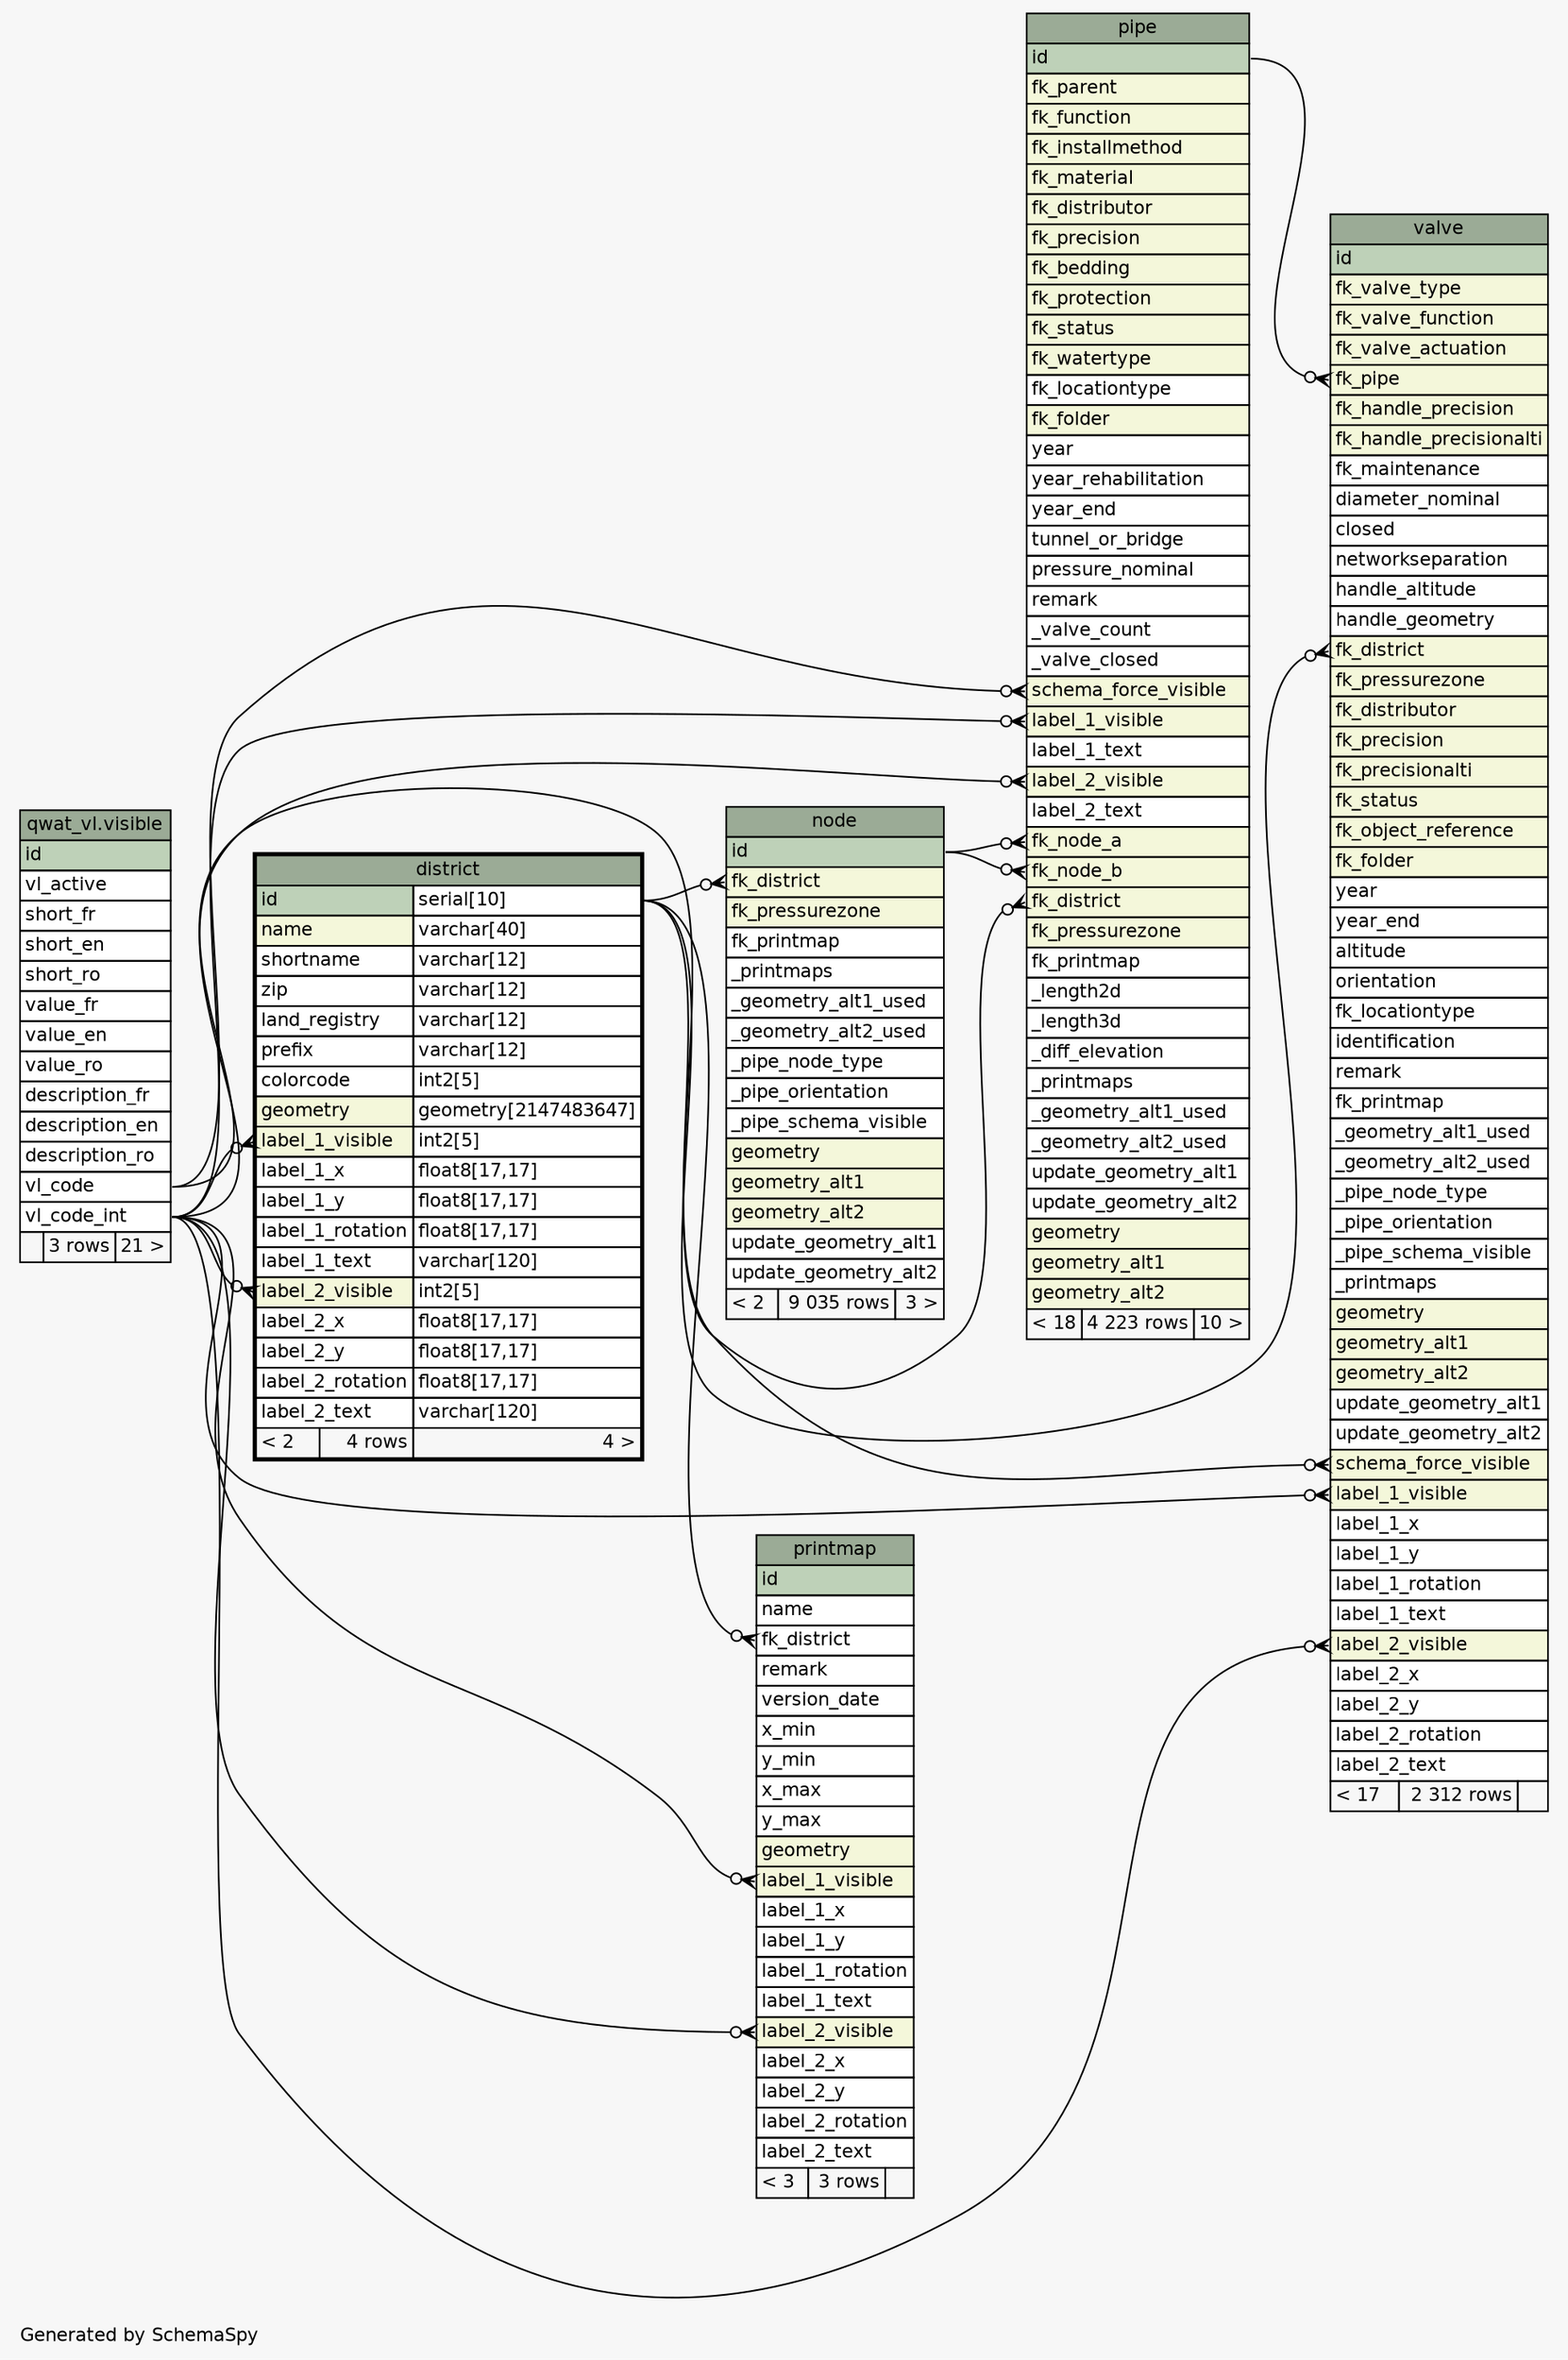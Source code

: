 // dot 2.38.0 on Linux 4.8.0-42-generic
// SchemaSpy rev 590
digraph "oneDegreeRelationshipsDiagram" {
  graph [
    rankdir="RL"
    bgcolor="#f7f7f7"
    label="\nGenerated by SchemaSpy"
    labeljust="l"
    nodesep="0.18"
    ranksep="0.46"
    fontname="Helvetica"
    fontsize="11"
  ];
  node [
    fontname="Helvetica"
    fontsize="11"
    shape="plaintext"
  ];
  edge [
    arrowsize="0.8"
  ];
  "district":"label_1_visible":w -> "qwat_vl.visible":"vl_code_int":e [arrowhead=none dir=back arrowtail=crowodot];
  "district":"label_2_visible":w -> "qwat_vl.visible":"vl_code_int":e [arrowhead=none dir=back arrowtail=crowodot];
  "node":"fk_district":w -> "district":"id.type":e [arrowhead=none dir=back arrowtail=crowodot];
  "pipe":"fk_district":w -> "district":"id.type":e [arrowhead=none dir=back arrowtail=crowodot];
  "pipe":"fk_node_a":w -> "node":"id":e [arrowhead=none dir=back arrowtail=crowodot];
  "pipe":"fk_node_b":w -> "node":"id":e [arrowhead=none dir=back arrowtail=crowodot];
  "pipe":"label_1_visible":w -> "qwat_vl.visible":"vl_code_int":e [arrowhead=none dir=back arrowtail=crowodot];
  "pipe":"label_2_visible":w -> "qwat_vl.visible":"vl_code_int":e [arrowhead=none dir=back arrowtail=crowodot];
  "pipe":"schema_force_visible":w -> "qwat_vl.visible":"vl_code":e [arrowhead=none dir=back arrowtail=crowodot];
  "printmap":"fk_district":w -> "district":"id.type":e [arrowhead=none dir=back arrowtail=crowodot];
  "printmap":"label_1_visible":w -> "qwat_vl.visible":"vl_code_int":e [arrowhead=none dir=back arrowtail=crowodot];
  "printmap":"label_2_visible":w -> "qwat_vl.visible":"vl_code_int":e [arrowhead=none dir=back arrowtail=crowodot];
  "valve":"fk_district":w -> "district":"id.type":e [arrowhead=none dir=back arrowtail=crowodot];
  "valve":"fk_pipe":w -> "pipe":"id":e [arrowhead=none dir=back arrowtail=crowodot];
  "valve":"label_1_visible":w -> "qwat_vl.visible":"vl_code_int":e [arrowhead=none dir=back arrowtail=crowodot];
  "valve":"label_2_visible":w -> "qwat_vl.visible":"vl_code_int":e [arrowhead=none dir=back arrowtail=crowodot];
  "valve":"schema_force_visible":w -> "qwat_vl.visible":"vl_code":e [arrowhead=none dir=back arrowtail=crowodot];
  "district" [
    label=<
    <TABLE BORDER="2" CELLBORDER="1" CELLSPACING="0" BGCOLOR="#ffffff">
      <TR><TD COLSPAN="3" BGCOLOR="#9bab96" ALIGN="CENTER">district</TD></TR>
      <TR><TD PORT="id" COLSPAN="2" BGCOLOR="#bed1b8" ALIGN="LEFT">id</TD><TD PORT="id.type" ALIGN="LEFT">serial[10]</TD></TR>
      <TR><TD PORT="name" COLSPAN="2" BGCOLOR="#f4f7da" ALIGN="LEFT">name</TD><TD PORT="name.type" ALIGN="LEFT">varchar[40]</TD></TR>
      <TR><TD PORT="shortname" COLSPAN="2" ALIGN="LEFT">shortname</TD><TD PORT="shortname.type" ALIGN="LEFT">varchar[12]</TD></TR>
      <TR><TD PORT="zip" COLSPAN="2" ALIGN="LEFT">zip</TD><TD PORT="zip.type" ALIGN="LEFT">varchar[12]</TD></TR>
      <TR><TD PORT="land_registry" COLSPAN="2" ALIGN="LEFT">land_registry</TD><TD PORT="land_registry.type" ALIGN="LEFT">varchar[12]</TD></TR>
      <TR><TD PORT="prefix" COLSPAN="2" ALIGN="LEFT">prefix</TD><TD PORT="prefix.type" ALIGN="LEFT">varchar[12]</TD></TR>
      <TR><TD PORT="colorcode" COLSPAN="2" ALIGN="LEFT">colorcode</TD><TD PORT="colorcode.type" ALIGN="LEFT">int2[5]</TD></TR>
      <TR><TD PORT="geometry" COLSPAN="2" BGCOLOR="#f4f7da" ALIGN="LEFT">geometry</TD><TD PORT="geometry.type" ALIGN="LEFT">geometry[2147483647]</TD></TR>
      <TR><TD PORT="label_1_visible" COLSPAN="2" BGCOLOR="#f4f7da" ALIGN="LEFT">label_1_visible</TD><TD PORT="label_1_visible.type" ALIGN="LEFT">int2[5]</TD></TR>
      <TR><TD PORT="label_1_x" COLSPAN="2" ALIGN="LEFT">label_1_x</TD><TD PORT="label_1_x.type" ALIGN="LEFT">float8[17,17]</TD></TR>
      <TR><TD PORT="label_1_y" COLSPAN="2" ALIGN="LEFT">label_1_y</TD><TD PORT="label_1_y.type" ALIGN="LEFT">float8[17,17]</TD></TR>
      <TR><TD PORT="label_1_rotation" COLSPAN="2" ALIGN="LEFT">label_1_rotation</TD><TD PORT="label_1_rotation.type" ALIGN="LEFT">float8[17,17]</TD></TR>
      <TR><TD PORT="label_1_text" COLSPAN="2" ALIGN="LEFT">label_1_text</TD><TD PORT="label_1_text.type" ALIGN="LEFT">varchar[120]</TD></TR>
      <TR><TD PORT="label_2_visible" COLSPAN="2" BGCOLOR="#f4f7da" ALIGN="LEFT">label_2_visible</TD><TD PORT="label_2_visible.type" ALIGN="LEFT">int2[5]</TD></TR>
      <TR><TD PORT="label_2_x" COLSPAN="2" ALIGN="LEFT">label_2_x</TD><TD PORT="label_2_x.type" ALIGN="LEFT">float8[17,17]</TD></TR>
      <TR><TD PORT="label_2_y" COLSPAN="2" ALIGN="LEFT">label_2_y</TD><TD PORT="label_2_y.type" ALIGN="LEFT">float8[17,17]</TD></TR>
      <TR><TD PORT="label_2_rotation" COLSPAN="2" ALIGN="LEFT">label_2_rotation</TD><TD PORT="label_2_rotation.type" ALIGN="LEFT">float8[17,17]</TD></TR>
      <TR><TD PORT="label_2_text" COLSPAN="2" ALIGN="LEFT">label_2_text</TD><TD PORT="label_2_text.type" ALIGN="LEFT">varchar[120]</TD></TR>
      <TR><TD ALIGN="LEFT" BGCOLOR="#f7f7f7">&lt; 2</TD><TD ALIGN="RIGHT" BGCOLOR="#f7f7f7">4 rows</TD><TD ALIGN="RIGHT" BGCOLOR="#f7f7f7">4 &gt;</TD></TR>
    </TABLE>>
    URL="district.html"
    tooltip="district"
  ];
  "node" [
    label=<
    <TABLE BORDER="0" CELLBORDER="1" CELLSPACING="0" BGCOLOR="#ffffff">
      <TR><TD COLSPAN="3" BGCOLOR="#9bab96" ALIGN="CENTER">node</TD></TR>
      <TR><TD PORT="id" COLSPAN="3" BGCOLOR="#bed1b8" ALIGN="LEFT">id</TD></TR>
      <TR><TD PORT="fk_district" COLSPAN="3" BGCOLOR="#f4f7da" ALIGN="LEFT">fk_district</TD></TR>
      <TR><TD PORT="fk_pressurezone" COLSPAN="3" BGCOLOR="#f4f7da" ALIGN="LEFT">fk_pressurezone</TD></TR>
      <TR><TD PORT="fk_printmap" COLSPAN="3" ALIGN="LEFT">fk_printmap</TD></TR>
      <TR><TD PORT="_printmaps" COLSPAN="3" ALIGN="LEFT">_printmaps</TD></TR>
      <TR><TD PORT="_geometry_alt1_used" COLSPAN="3" ALIGN="LEFT">_geometry_alt1_used</TD></TR>
      <TR><TD PORT="_geometry_alt2_used" COLSPAN="3" ALIGN="LEFT">_geometry_alt2_used</TD></TR>
      <TR><TD PORT="_pipe_node_type" COLSPAN="3" ALIGN="LEFT">_pipe_node_type</TD></TR>
      <TR><TD PORT="_pipe_orientation" COLSPAN="3" ALIGN="LEFT">_pipe_orientation</TD></TR>
      <TR><TD PORT="_pipe_schema_visible" COLSPAN="3" ALIGN="LEFT">_pipe_schema_visible</TD></TR>
      <TR><TD PORT="geometry" COLSPAN="3" BGCOLOR="#f4f7da" ALIGN="LEFT">geometry</TD></TR>
      <TR><TD PORT="geometry_alt1" COLSPAN="3" BGCOLOR="#f4f7da" ALIGN="LEFT">geometry_alt1</TD></TR>
      <TR><TD PORT="geometry_alt2" COLSPAN="3" BGCOLOR="#f4f7da" ALIGN="LEFT">geometry_alt2</TD></TR>
      <TR><TD PORT="update_geometry_alt1" COLSPAN="3" ALIGN="LEFT">update_geometry_alt1</TD></TR>
      <TR><TD PORT="update_geometry_alt2" COLSPAN="3" ALIGN="LEFT">update_geometry_alt2</TD></TR>
      <TR><TD ALIGN="LEFT" BGCOLOR="#f7f7f7">&lt; 2</TD><TD ALIGN="RIGHT" BGCOLOR="#f7f7f7">9 035 rows</TD><TD ALIGN="RIGHT" BGCOLOR="#f7f7f7">3 &gt;</TD></TR>
    </TABLE>>
    URL="node.html"
    tooltip="node"
  ];
  "pipe" [
    label=<
    <TABLE BORDER="0" CELLBORDER="1" CELLSPACING="0" BGCOLOR="#ffffff">
      <TR><TD COLSPAN="3" BGCOLOR="#9bab96" ALIGN="CENTER">pipe</TD></TR>
      <TR><TD PORT="id" COLSPAN="3" BGCOLOR="#bed1b8" ALIGN="LEFT">id</TD></TR>
      <TR><TD PORT="fk_parent" COLSPAN="3" BGCOLOR="#f4f7da" ALIGN="LEFT">fk_parent</TD></TR>
      <TR><TD PORT="fk_function" COLSPAN="3" BGCOLOR="#f4f7da" ALIGN="LEFT">fk_function</TD></TR>
      <TR><TD PORT="fk_installmethod" COLSPAN="3" BGCOLOR="#f4f7da" ALIGN="LEFT">fk_installmethod</TD></TR>
      <TR><TD PORT="fk_material" COLSPAN="3" BGCOLOR="#f4f7da" ALIGN="LEFT">fk_material</TD></TR>
      <TR><TD PORT="fk_distributor" COLSPAN="3" BGCOLOR="#f4f7da" ALIGN="LEFT">fk_distributor</TD></TR>
      <TR><TD PORT="fk_precision" COLSPAN="3" BGCOLOR="#f4f7da" ALIGN="LEFT">fk_precision</TD></TR>
      <TR><TD PORT="fk_bedding" COLSPAN="3" BGCOLOR="#f4f7da" ALIGN="LEFT">fk_bedding</TD></TR>
      <TR><TD PORT="fk_protection" COLSPAN="3" BGCOLOR="#f4f7da" ALIGN="LEFT">fk_protection</TD></TR>
      <TR><TD PORT="fk_status" COLSPAN="3" BGCOLOR="#f4f7da" ALIGN="LEFT">fk_status</TD></TR>
      <TR><TD PORT="fk_watertype" COLSPAN="3" BGCOLOR="#f4f7da" ALIGN="LEFT">fk_watertype</TD></TR>
      <TR><TD PORT="fk_locationtype" COLSPAN="3" ALIGN="LEFT">fk_locationtype</TD></TR>
      <TR><TD PORT="fk_folder" COLSPAN="3" BGCOLOR="#f4f7da" ALIGN="LEFT">fk_folder</TD></TR>
      <TR><TD PORT="year" COLSPAN="3" ALIGN="LEFT">year</TD></TR>
      <TR><TD PORT="year_rehabilitation" COLSPAN="3" ALIGN="LEFT">year_rehabilitation</TD></TR>
      <TR><TD PORT="year_end" COLSPAN="3" ALIGN="LEFT">year_end</TD></TR>
      <TR><TD PORT="tunnel_or_bridge" COLSPAN="3" ALIGN="LEFT">tunnel_or_bridge</TD></TR>
      <TR><TD PORT="pressure_nominal" COLSPAN="3" ALIGN="LEFT">pressure_nominal</TD></TR>
      <TR><TD PORT="remark" COLSPAN="3" ALIGN="LEFT">remark</TD></TR>
      <TR><TD PORT="_valve_count" COLSPAN="3" ALIGN="LEFT">_valve_count</TD></TR>
      <TR><TD PORT="_valve_closed" COLSPAN="3" ALIGN="LEFT">_valve_closed</TD></TR>
      <TR><TD PORT="schema_force_visible" COLSPAN="3" BGCOLOR="#f4f7da" ALIGN="LEFT">schema_force_visible</TD></TR>
      <TR><TD PORT="label_1_visible" COLSPAN="3" BGCOLOR="#f4f7da" ALIGN="LEFT">label_1_visible</TD></TR>
      <TR><TD PORT="label_1_text" COLSPAN="3" ALIGN="LEFT">label_1_text</TD></TR>
      <TR><TD PORT="label_2_visible" COLSPAN="3" BGCOLOR="#f4f7da" ALIGN="LEFT">label_2_visible</TD></TR>
      <TR><TD PORT="label_2_text" COLSPAN="3" ALIGN="LEFT">label_2_text</TD></TR>
      <TR><TD PORT="fk_node_a" COLSPAN="3" BGCOLOR="#f4f7da" ALIGN="LEFT">fk_node_a</TD></TR>
      <TR><TD PORT="fk_node_b" COLSPAN="3" BGCOLOR="#f4f7da" ALIGN="LEFT">fk_node_b</TD></TR>
      <TR><TD PORT="fk_district" COLSPAN="3" BGCOLOR="#f4f7da" ALIGN="LEFT">fk_district</TD></TR>
      <TR><TD PORT="fk_pressurezone" COLSPAN="3" BGCOLOR="#f4f7da" ALIGN="LEFT">fk_pressurezone</TD></TR>
      <TR><TD PORT="fk_printmap" COLSPAN="3" ALIGN="LEFT">fk_printmap</TD></TR>
      <TR><TD PORT="_length2d" COLSPAN="3" ALIGN="LEFT">_length2d</TD></TR>
      <TR><TD PORT="_length3d" COLSPAN="3" ALIGN="LEFT">_length3d</TD></TR>
      <TR><TD PORT="_diff_elevation" COLSPAN="3" ALIGN="LEFT">_diff_elevation</TD></TR>
      <TR><TD PORT="_printmaps" COLSPAN="3" ALIGN="LEFT">_printmaps</TD></TR>
      <TR><TD PORT="_geometry_alt1_used" COLSPAN="3" ALIGN="LEFT">_geometry_alt1_used</TD></TR>
      <TR><TD PORT="_geometry_alt2_used" COLSPAN="3" ALIGN="LEFT">_geometry_alt2_used</TD></TR>
      <TR><TD PORT="update_geometry_alt1" COLSPAN="3" ALIGN="LEFT">update_geometry_alt1</TD></TR>
      <TR><TD PORT="update_geometry_alt2" COLSPAN="3" ALIGN="LEFT">update_geometry_alt2</TD></TR>
      <TR><TD PORT="geometry" COLSPAN="3" BGCOLOR="#f4f7da" ALIGN="LEFT">geometry</TD></TR>
      <TR><TD PORT="geometry_alt1" COLSPAN="3" BGCOLOR="#f4f7da" ALIGN="LEFT">geometry_alt1</TD></TR>
      <TR><TD PORT="geometry_alt2" COLSPAN="3" BGCOLOR="#f4f7da" ALIGN="LEFT">geometry_alt2</TD></TR>
      <TR><TD ALIGN="LEFT" BGCOLOR="#f7f7f7">&lt; 18</TD><TD ALIGN="RIGHT" BGCOLOR="#f7f7f7">4 223 rows</TD><TD ALIGN="RIGHT" BGCOLOR="#f7f7f7">10 &gt;</TD></TR>
    </TABLE>>
    URL="pipe.html"
    tooltip="pipe"
  ];
  "printmap" [
    label=<
    <TABLE BORDER="0" CELLBORDER="1" CELLSPACING="0" BGCOLOR="#ffffff">
      <TR><TD COLSPAN="3" BGCOLOR="#9bab96" ALIGN="CENTER">printmap</TD></TR>
      <TR><TD PORT="id" COLSPAN="3" BGCOLOR="#bed1b8" ALIGN="LEFT">id</TD></TR>
      <TR><TD PORT="name" COLSPAN="3" ALIGN="LEFT">name</TD></TR>
      <TR><TD PORT="fk_district" COLSPAN="3" ALIGN="LEFT">fk_district</TD></TR>
      <TR><TD PORT="remark" COLSPAN="3" ALIGN="LEFT">remark</TD></TR>
      <TR><TD PORT="version_date" COLSPAN="3" ALIGN="LEFT">version_date</TD></TR>
      <TR><TD PORT="x_min" COLSPAN="3" ALIGN="LEFT">x_min</TD></TR>
      <TR><TD PORT="y_min" COLSPAN="3" ALIGN="LEFT">y_min</TD></TR>
      <TR><TD PORT="x_max" COLSPAN="3" ALIGN="LEFT">x_max</TD></TR>
      <TR><TD PORT="y_max" COLSPAN="3" ALIGN="LEFT">y_max</TD></TR>
      <TR><TD PORT="geometry" COLSPAN="3" BGCOLOR="#f4f7da" ALIGN="LEFT">geometry</TD></TR>
      <TR><TD PORT="label_1_visible" COLSPAN="3" BGCOLOR="#f4f7da" ALIGN="LEFT">label_1_visible</TD></TR>
      <TR><TD PORT="label_1_x" COLSPAN="3" ALIGN="LEFT">label_1_x</TD></TR>
      <TR><TD PORT="label_1_y" COLSPAN="3" ALIGN="LEFT">label_1_y</TD></TR>
      <TR><TD PORT="label_1_rotation" COLSPAN="3" ALIGN="LEFT">label_1_rotation</TD></TR>
      <TR><TD PORT="label_1_text" COLSPAN="3" ALIGN="LEFT">label_1_text</TD></TR>
      <TR><TD PORT="label_2_visible" COLSPAN="3" BGCOLOR="#f4f7da" ALIGN="LEFT">label_2_visible</TD></TR>
      <TR><TD PORT="label_2_x" COLSPAN="3" ALIGN="LEFT">label_2_x</TD></TR>
      <TR><TD PORT="label_2_y" COLSPAN="3" ALIGN="LEFT">label_2_y</TD></TR>
      <TR><TD PORT="label_2_rotation" COLSPAN="3" ALIGN="LEFT">label_2_rotation</TD></TR>
      <TR><TD PORT="label_2_text" COLSPAN="3" ALIGN="LEFT">label_2_text</TD></TR>
      <TR><TD ALIGN="LEFT" BGCOLOR="#f7f7f7">&lt; 3</TD><TD ALIGN="RIGHT" BGCOLOR="#f7f7f7">3 rows</TD><TD ALIGN="RIGHT" BGCOLOR="#f7f7f7">  </TD></TR>
    </TABLE>>
    URL="printmap.html"
    tooltip="printmap"
  ];
  "valve" [
    label=<
    <TABLE BORDER="0" CELLBORDER="1" CELLSPACING="0" BGCOLOR="#ffffff">
      <TR><TD COLSPAN="3" BGCOLOR="#9bab96" ALIGN="CENTER">valve</TD></TR>
      <TR><TD PORT="id" COLSPAN="3" BGCOLOR="#bed1b8" ALIGN="LEFT">id</TD></TR>
      <TR><TD PORT="fk_valve_type" COLSPAN="3" BGCOLOR="#f4f7da" ALIGN="LEFT">fk_valve_type</TD></TR>
      <TR><TD PORT="fk_valve_function" COLSPAN="3" BGCOLOR="#f4f7da" ALIGN="LEFT">fk_valve_function</TD></TR>
      <TR><TD PORT="fk_valve_actuation" COLSPAN="3" BGCOLOR="#f4f7da" ALIGN="LEFT">fk_valve_actuation</TD></TR>
      <TR><TD PORT="fk_pipe" COLSPAN="3" BGCOLOR="#f4f7da" ALIGN="LEFT">fk_pipe</TD></TR>
      <TR><TD PORT="fk_handle_precision" COLSPAN="3" BGCOLOR="#f4f7da" ALIGN="LEFT">fk_handle_precision</TD></TR>
      <TR><TD PORT="fk_handle_precisionalti" COLSPAN="3" BGCOLOR="#f4f7da" ALIGN="LEFT">fk_handle_precisionalti</TD></TR>
      <TR><TD PORT="fk_maintenance" COLSPAN="3" ALIGN="LEFT">fk_maintenance</TD></TR>
      <TR><TD PORT="diameter_nominal" COLSPAN="3" ALIGN="LEFT">diameter_nominal</TD></TR>
      <TR><TD PORT="closed" COLSPAN="3" ALIGN="LEFT">closed</TD></TR>
      <TR><TD PORT="networkseparation" COLSPAN="3" ALIGN="LEFT">networkseparation</TD></TR>
      <TR><TD PORT="handle_altitude" COLSPAN="3" ALIGN="LEFT">handle_altitude</TD></TR>
      <TR><TD PORT="handle_geometry" COLSPAN="3" ALIGN="LEFT">handle_geometry</TD></TR>
      <TR><TD PORT="fk_district" COLSPAN="3" BGCOLOR="#f4f7da" ALIGN="LEFT">fk_district</TD></TR>
      <TR><TD PORT="fk_pressurezone" COLSPAN="3" BGCOLOR="#f4f7da" ALIGN="LEFT">fk_pressurezone</TD></TR>
      <TR><TD PORT="fk_distributor" COLSPAN="3" BGCOLOR="#f4f7da" ALIGN="LEFT">fk_distributor</TD></TR>
      <TR><TD PORT="fk_precision" COLSPAN="3" BGCOLOR="#f4f7da" ALIGN="LEFT">fk_precision</TD></TR>
      <TR><TD PORT="fk_precisionalti" COLSPAN="3" BGCOLOR="#f4f7da" ALIGN="LEFT">fk_precisionalti</TD></TR>
      <TR><TD PORT="fk_status" COLSPAN="3" BGCOLOR="#f4f7da" ALIGN="LEFT">fk_status</TD></TR>
      <TR><TD PORT="fk_object_reference" COLSPAN="3" BGCOLOR="#f4f7da" ALIGN="LEFT">fk_object_reference</TD></TR>
      <TR><TD PORT="fk_folder" COLSPAN="3" BGCOLOR="#f4f7da" ALIGN="LEFT">fk_folder</TD></TR>
      <TR><TD PORT="year" COLSPAN="3" ALIGN="LEFT">year</TD></TR>
      <TR><TD PORT="year_end" COLSPAN="3" ALIGN="LEFT">year_end</TD></TR>
      <TR><TD PORT="altitude" COLSPAN="3" ALIGN="LEFT">altitude</TD></TR>
      <TR><TD PORT="orientation" COLSPAN="3" ALIGN="LEFT">orientation</TD></TR>
      <TR><TD PORT="fk_locationtype" COLSPAN="3" ALIGN="LEFT">fk_locationtype</TD></TR>
      <TR><TD PORT="identification" COLSPAN="3" ALIGN="LEFT">identification</TD></TR>
      <TR><TD PORT="remark" COLSPAN="3" ALIGN="LEFT">remark</TD></TR>
      <TR><TD PORT="fk_printmap" COLSPAN="3" ALIGN="LEFT">fk_printmap</TD></TR>
      <TR><TD PORT="_geometry_alt1_used" COLSPAN="3" ALIGN="LEFT">_geometry_alt1_used</TD></TR>
      <TR><TD PORT="_geometry_alt2_used" COLSPAN="3" ALIGN="LEFT">_geometry_alt2_used</TD></TR>
      <TR><TD PORT="_pipe_node_type" COLSPAN="3" ALIGN="LEFT">_pipe_node_type</TD></TR>
      <TR><TD PORT="_pipe_orientation" COLSPAN="3" ALIGN="LEFT">_pipe_orientation</TD></TR>
      <TR><TD PORT="_pipe_schema_visible" COLSPAN="3" ALIGN="LEFT">_pipe_schema_visible</TD></TR>
      <TR><TD PORT="_printmaps" COLSPAN="3" ALIGN="LEFT">_printmaps</TD></TR>
      <TR><TD PORT="geometry" COLSPAN="3" BGCOLOR="#f4f7da" ALIGN="LEFT">geometry</TD></TR>
      <TR><TD PORT="geometry_alt1" COLSPAN="3" BGCOLOR="#f4f7da" ALIGN="LEFT">geometry_alt1</TD></TR>
      <TR><TD PORT="geometry_alt2" COLSPAN="3" BGCOLOR="#f4f7da" ALIGN="LEFT">geometry_alt2</TD></TR>
      <TR><TD PORT="update_geometry_alt1" COLSPAN="3" ALIGN="LEFT">update_geometry_alt1</TD></TR>
      <TR><TD PORT="update_geometry_alt2" COLSPAN="3" ALIGN="LEFT">update_geometry_alt2</TD></TR>
      <TR><TD PORT="schema_force_visible" COLSPAN="3" BGCOLOR="#f4f7da" ALIGN="LEFT">schema_force_visible</TD></TR>
      <TR><TD PORT="label_1_visible" COLSPAN="3" BGCOLOR="#f4f7da" ALIGN="LEFT">label_1_visible</TD></TR>
      <TR><TD PORT="label_1_x" COLSPAN="3" ALIGN="LEFT">label_1_x</TD></TR>
      <TR><TD PORT="label_1_y" COLSPAN="3" ALIGN="LEFT">label_1_y</TD></TR>
      <TR><TD PORT="label_1_rotation" COLSPAN="3" ALIGN="LEFT">label_1_rotation</TD></TR>
      <TR><TD PORT="label_1_text" COLSPAN="3" ALIGN="LEFT">label_1_text</TD></TR>
      <TR><TD PORT="label_2_visible" COLSPAN="3" BGCOLOR="#f4f7da" ALIGN="LEFT">label_2_visible</TD></TR>
      <TR><TD PORT="label_2_x" COLSPAN="3" ALIGN="LEFT">label_2_x</TD></TR>
      <TR><TD PORT="label_2_y" COLSPAN="3" ALIGN="LEFT">label_2_y</TD></TR>
      <TR><TD PORT="label_2_rotation" COLSPAN="3" ALIGN="LEFT">label_2_rotation</TD></TR>
      <TR><TD PORT="label_2_text" COLSPAN="3" ALIGN="LEFT">label_2_text</TD></TR>
      <TR><TD ALIGN="LEFT" BGCOLOR="#f7f7f7">&lt; 17</TD><TD ALIGN="RIGHT" BGCOLOR="#f7f7f7">2 312 rows</TD><TD ALIGN="RIGHT" BGCOLOR="#f7f7f7">  </TD></TR>
    </TABLE>>
    URL="valve.html"
    tooltip="valve"
  ];
  "qwat_vl.visible" [
    label=<
    <TABLE BORDER="0" CELLBORDER="1" CELLSPACING="0" BGCOLOR="#ffffff">
      <TR><TD COLSPAN="3" BGCOLOR="#9bab96" ALIGN="CENTER">qwat_vl.visible</TD></TR>
      <TR><TD PORT="id" COLSPAN="3" BGCOLOR="#bed1b8" ALIGN="LEFT">id</TD></TR>
      <TR><TD PORT="vl_active" COLSPAN="3" ALIGN="LEFT">vl_active</TD></TR>
      <TR><TD PORT="short_fr" COLSPAN="3" ALIGN="LEFT">short_fr</TD></TR>
      <TR><TD PORT="short_en" COLSPAN="3" ALIGN="LEFT">short_en</TD></TR>
      <TR><TD PORT="short_ro" COLSPAN="3" ALIGN="LEFT">short_ro</TD></TR>
      <TR><TD PORT="value_fr" COLSPAN="3" ALIGN="LEFT">value_fr</TD></TR>
      <TR><TD PORT="value_en" COLSPAN="3" ALIGN="LEFT">value_en</TD></TR>
      <TR><TD PORT="value_ro" COLSPAN="3" ALIGN="LEFT">value_ro</TD></TR>
      <TR><TD PORT="description_fr" COLSPAN="3" ALIGN="LEFT">description_fr</TD></TR>
      <TR><TD PORT="description_en" COLSPAN="3" ALIGN="LEFT">description_en</TD></TR>
      <TR><TD PORT="description_ro" COLSPAN="3" ALIGN="LEFT">description_ro</TD></TR>
      <TR><TD PORT="vl_code" COLSPAN="3" ALIGN="LEFT">vl_code</TD></TR>
      <TR><TD PORT="vl_code_int" COLSPAN="3" ALIGN="LEFT">vl_code_int</TD></TR>
      <TR><TD ALIGN="LEFT" BGCOLOR="#f7f7f7">  </TD><TD ALIGN="RIGHT" BGCOLOR="#f7f7f7">3 rows</TD><TD ALIGN="RIGHT" BGCOLOR="#f7f7f7">21 &gt;</TD></TR>
    </TABLE>>
    URL="../../qwat_vl/tables/visible.html"
    tooltip="qwat_vl.visible"
  ];
}

